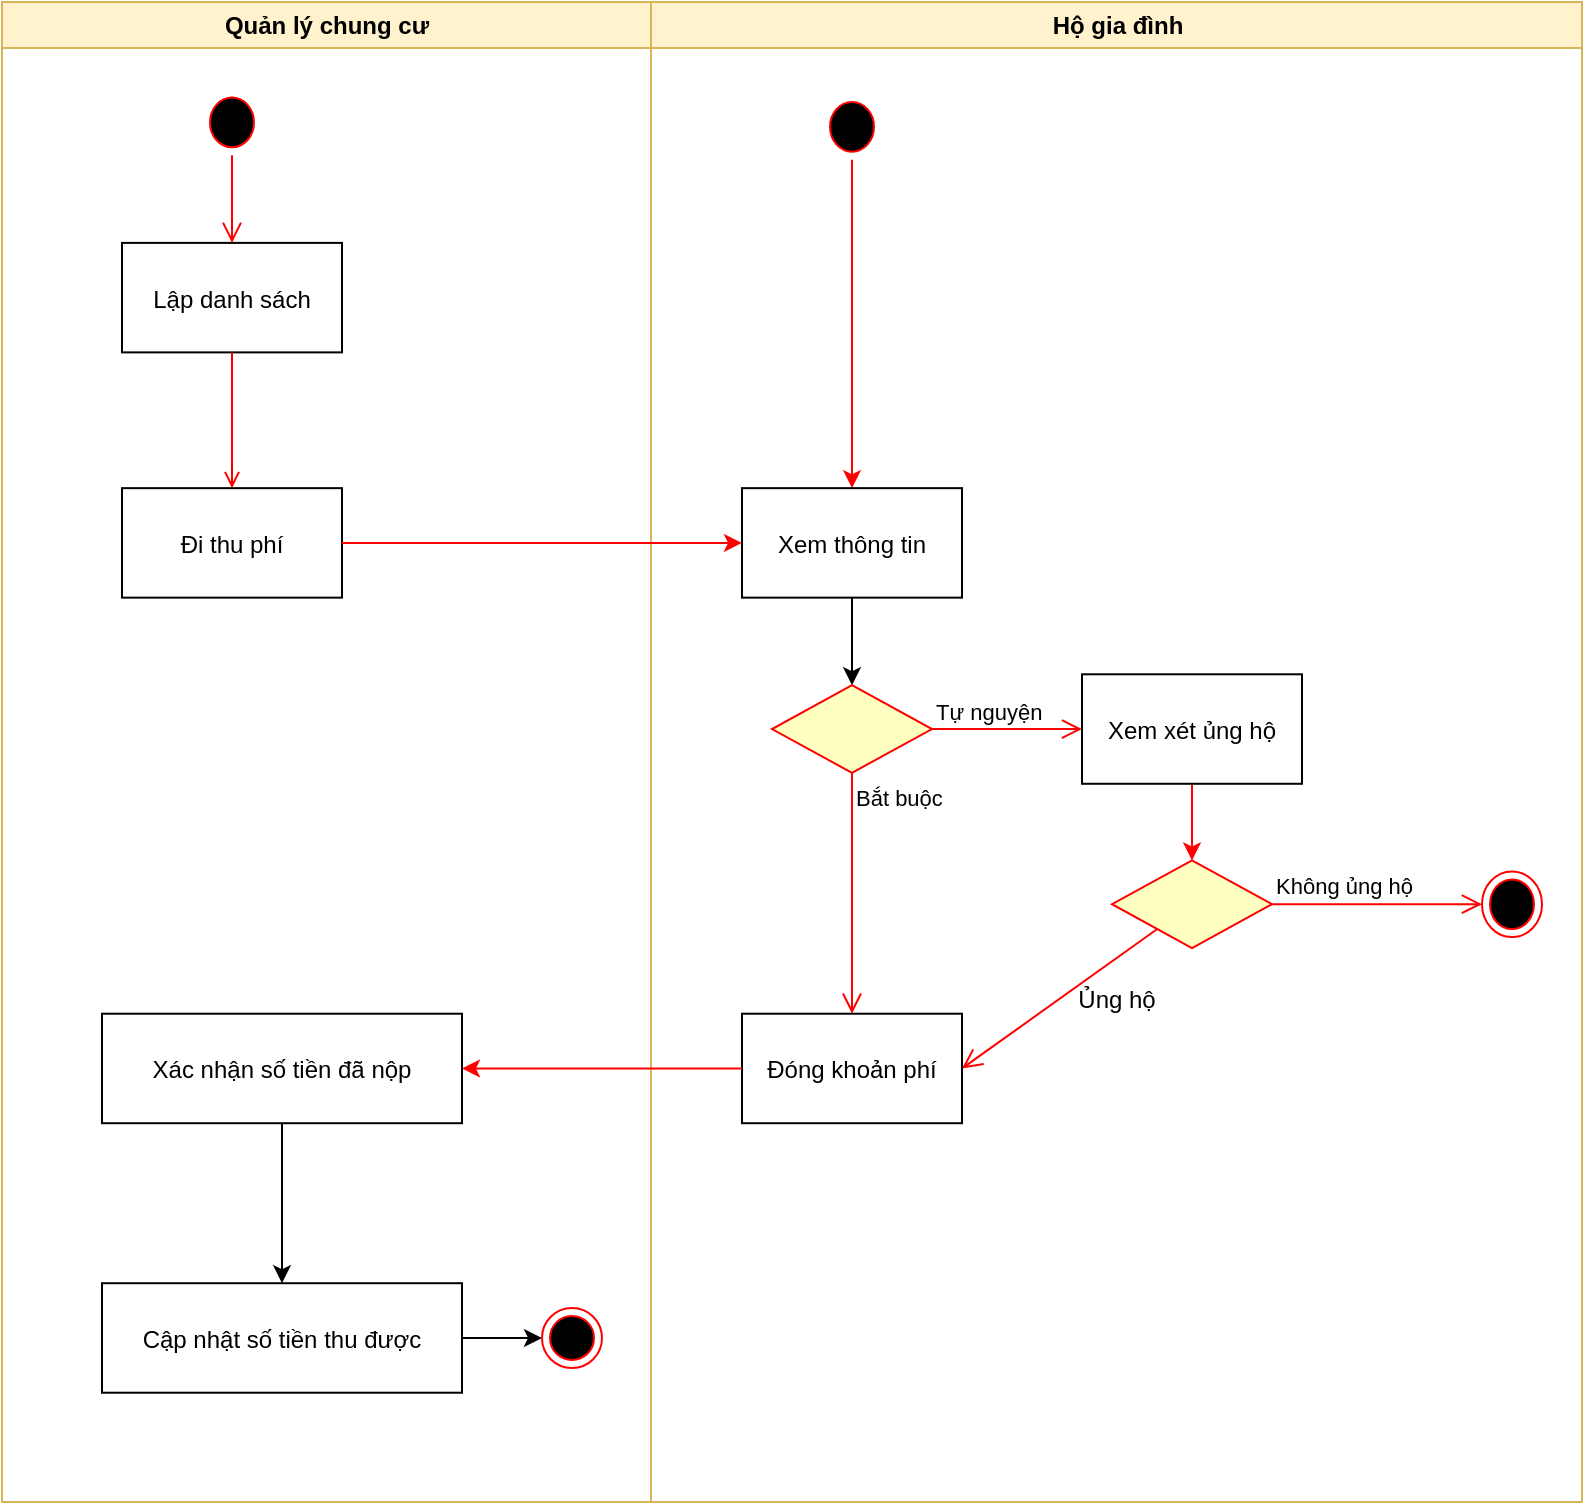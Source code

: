 <mxfile version="25.0.3">
  <diagram name="Page-1" id="e7e014a7-5840-1c2e-5031-d8a46d1fe8dd">
    <mxGraphModel dx="1235" dy="669" grid="1" gridSize="10" guides="1" tooltips="1" connect="1" arrows="1" fold="1" page="1" pageScale="1" pageWidth="1169" pageHeight="826" background="none" math="0" shadow="0">
      <root>
        <mxCell id="0" />
        <mxCell id="1" parent="0" />
        <mxCell id="2" value="Quản lý chung cư" style="swimlane;whiteSpace=wrap;fillColor=#fff2cc;strokeColor=#d6b656;" parent="1" vertex="1">
          <mxGeometry x="170" y="128" width="324.5" height="750" as="geometry" />
        </mxCell>
        <mxCell id="5" value="" style="ellipse;shape=startState;fillColor=#000000;strokeColor=#ff0000;" parent="2" vertex="1">
          <mxGeometry x="100" y="43.797" width="30" height="32.848" as="geometry" />
        </mxCell>
        <mxCell id="6" value="" style="edgeStyle=elbowEdgeStyle;elbow=horizontal;verticalAlign=bottom;endArrow=open;endSize=8;strokeColor=#FF0000;endFill=1;rounded=0" parent="2" source="5" target="7" edge="1">
          <mxGeometry x="100" y="43.797" as="geometry">
            <mxPoint x="115" y="120.443" as="targetPoint" />
          </mxGeometry>
        </mxCell>
        <mxCell id="7" value="Lập danh sách" style="" parent="2" vertex="1">
          <mxGeometry x="60" y="120.443" width="110" height="54.747" as="geometry" />
        </mxCell>
        <mxCell id="8" value="Đi thu phí" style="" parent="2" vertex="1">
          <mxGeometry x="60" y="243.076" width="110" height="54.747" as="geometry" />
        </mxCell>
        <mxCell id="9" value="" style="endArrow=open;strokeColor=#FF0000;endFill=1;rounded=0" parent="2" source="7" target="8" edge="1">
          <mxGeometry relative="1" as="geometry" />
        </mxCell>
        <mxCell id="zXokNd3CKHkxed-kSV-L-65" value="" style="edgeStyle=orthogonalEdgeStyle;rounded=0;orthogonalLoop=1;jettySize=auto;html=1;" edge="1" parent="2" source="zXokNd3CKHkxed-kSV-L-60" target="zXokNd3CKHkxed-kSV-L-64">
          <mxGeometry relative="1" as="geometry" />
        </mxCell>
        <mxCell id="zXokNd3CKHkxed-kSV-L-60" value="Xác nhận số tiền đã nộp" style="" vertex="1" parent="2">
          <mxGeometry x="50" y="505.861" width="180" height="54.747" as="geometry" />
        </mxCell>
        <mxCell id="zXokNd3CKHkxed-kSV-L-69" value="" style="edgeStyle=orthogonalEdgeStyle;rounded=0;orthogonalLoop=1;jettySize=auto;html=1;" edge="1" parent="2" source="zXokNd3CKHkxed-kSV-L-64">
          <mxGeometry relative="1" as="geometry">
            <mxPoint x="270.0" y="668.059" as="targetPoint" />
          </mxGeometry>
        </mxCell>
        <mxCell id="zXokNd3CKHkxed-kSV-L-64" value="Cập nhật số tiền thu được" style="" vertex="1" parent="2">
          <mxGeometry x="50" y="640.608" width="180" height="54.747" as="geometry" />
        </mxCell>
        <mxCell id="zXokNd3CKHkxed-kSV-L-70" value="" style="ellipse;html=1;shape=endState;fillColor=#000000;strokeColor=#ff0000;" vertex="1" parent="2">
          <mxGeometry x="270" y="652.98" width="30" height="30" as="geometry" />
        </mxCell>
        <mxCell id="3" value="Hộ gia đình" style="swimlane;whiteSpace=wrap;fillColor=#fff2cc;strokeColor=#d6b656;" parent="1" vertex="1">
          <mxGeometry x="494.5" y="128" width="465.5" height="750" as="geometry" />
        </mxCell>
        <mxCell id="zXokNd3CKHkxed-kSV-L-44" style="edgeStyle=orthogonalEdgeStyle;rounded=0;orthogonalLoop=1;jettySize=auto;html=1;entryX=0.5;entryY=0;entryDx=0;entryDy=0;strokeColor=#ff0000;" edge="1" parent="3" source="13" target="15">
          <mxGeometry relative="1" as="geometry" />
        </mxCell>
        <mxCell id="13" value="" style="ellipse;shape=startState;fillColor=#000000;strokeColor=#ff0000;" parent="3" vertex="1">
          <mxGeometry x="85.5" y="45.987" width="30" height="32.848" as="geometry" />
        </mxCell>
        <mxCell id="zXokNd3CKHkxed-kSV-L-49" style="rounded=0;orthogonalLoop=1;jettySize=auto;html=1;entryX=0.5;entryY=0;entryDx=0;entryDy=0;" edge="1" parent="3" source="15" target="zXokNd3CKHkxed-kSV-L-46">
          <mxGeometry relative="1" as="geometry" />
        </mxCell>
        <mxCell id="15" value="Xem thông tin" style="" parent="3" vertex="1">
          <mxGeometry x="45.5" y="243.076" width="110" height="54.747" as="geometry" />
        </mxCell>
        <mxCell id="zXokNd3CKHkxed-kSV-L-46" value="" style="rhombus;whiteSpace=wrap;html=1;fontColor=#000000;fillColor=#ffffc0;strokeColor=#ff0000;" vertex="1" parent="3">
          <mxGeometry x="60.5" y="341.62" width="80" height="43.797" as="geometry" />
        </mxCell>
        <mxCell id="zXokNd3CKHkxed-kSV-L-47" value="Tự nguyện&amp;nbsp;" style="edgeStyle=orthogonalEdgeStyle;html=1;align=left;verticalAlign=bottom;endArrow=open;endSize=8;strokeColor=#ff0000;rounded=0;" edge="1" source="zXokNd3CKHkxed-kSV-L-46" parent="3">
          <mxGeometry x="-1" relative="1" as="geometry">
            <mxPoint x="215.5" y="363.519" as="targetPoint" />
          </mxGeometry>
        </mxCell>
        <mxCell id="zXokNd3CKHkxed-kSV-L-48" value="Bắt buộc" style="html=1;align=left;verticalAlign=top;endArrow=open;endSize=8;strokeColor=#ff0000;rounded=0;entryX=0.5;entryY=0;entryDx=0;entryDy=0;" edge="1" source="zXokNd3CKHkxed-kSV-L-46" parent="3" target="zXokNd3CKHkxed-kSV-L-58">
          <mxGeometry x="-1" relative="1" as="geometry">
            <mxPoint x="100.5" y="451.114" as="targetPoint" />
          </mxGeometry>
        </mxCell>
        <mxCell id="zXokNd3CKHkxed-kSV-L-56" style="rounded=0;orthogonalLoop=1;jettySize=auto;html=1;exitX=0.5;exitY=1;exitDx=0;exitDy=0;entryX=0.5;entryY=0;entryDx=0;entryDy=0;strokeColor=#ff0000;" edge="1" parent="3" source="zXokNd3CKHkxed-kSV-L-50" target="zXokNd3CKHkxed-kSV-L-52">
          <mxGeometry relative="1" as="geometry" />
        </mxCell>
        <mxCell id="zXokNd3CKHkxed-kSV-L-50" value="Xem xét ủng hộ" style="" vertex="1" parent="3">
          <mxGeometry x="215.5" y="336.146" width="110" height="54.747" as="geometry" />
        </mxCell>
        <mxCell id="zXokNd3CKHkxed-kSV-L-52" value="" style="rhombus;whiteSpace=wrap;html=1;fontColor=#000000;fillColor=#ffffc0;strokeColor=#ff0000;" vertex="1" parent="3">
          <mxGeometry x="230.5" y="429.215" width="80" height="43.797" as="geometry" />
        </mxCell>
        <mxCell id="zXokNd3CKHkxed-kSV-L-53" value="Không ủng hộ" style="edgeStyle=orthogonalEdgeStyle;html=1;align=left;verticalAlign=bottom;endArrow=open;endSize=8;strokeColor=#ff0000;rounded=0;" edge="1" source="zXokNd3CKHkxed-kSV-L-52" parent="3">
          <mxGeometry x="-1" relative="1" as="geometry">
            <mxPoint x="415.5" y="451.114" as="targetPoint" />
          </mxGeometry>
        </mxCell>
        <mxCell id="zXokNd3CKHkxed-kSV-L-54" value="" style="html=1;align=left;verticalAlign=top;endArrow=open;endSize=8;strokeColor=#ff0000;rounded=0;entryX=1;entryY=0.5;entryDx=0;entryDy=0;" edge="1" source="zXokNd3CKHkxed-kSV-L-52" parent="3" target="zXokNd3CKHkxed-kSV-L-58">
          <mxGeometry x="-1" relative="1" as="geometry">
            <mxPoint x="270.5" y="538.709" as="targetPoint" />
          </mxGeometry>
        </mxCell>
        <mxCell id="zXokNd3CKHkxed-kSV-L-57" value="" style="ellipse;html=1;shape=endState;fillColor=#000000;strokeColor=#ff0000;" vertex="1" parent="3">
          <mxGeometry x="415.5" y="434.69" width="30" height="32.848" as="geometry" />
        </mxCell>
        <mxCell id="zXokNd3CKHkxed-kSV-L-58" value="Đóng khoản phí" style="" vertex="1" parent="3">
          <mxGeometry x="45.5" y="505.861" width="110" height="54.747" as="geometry" />
        </mxCell>
        <mxCell id="zXokNd3CKHkxed-kSV-L-59" value="Ủng hộ" style="text;html=1;align=center;verticalAlign=middle;resizable=0;points=[];autosize=1;strokeColor=none;fillColor=none;" vertex="1" parent="3">
          <mxGeometry x="202.75" y="483.962" width="60" height="30" as="geometry" />
        </mxCell>
        <mxCell id="zXokNd3CKHkxed-kSV-L-43" style="rounded=0;orthogonalLoop=1;jettySize=auto;html=1;entryX=0;entryY=0.5;entryDx=0;entryDy=0;fillColor=#f8cecc;strokeColor=#ff0000;" edge="1" parent="1" source="8" target="15">
          <mxGeometry relative="1" as="geometry" />
        </mxCell>
        <mxCell id="zXokNd3CKHkxed-kSV-L-61" style="rounded=0;orthogonalLoop=1;jettySize=auto;html=1;exitX=0;exitY=0.5;exitDx=0;exitDy=0;entryX=1;entryY=0.5;entryDx=0;entryDy=0;strokeColor=#ff0000;" edge="1" parent="1" source="zXokNd3CKHkxed-kSV-L-58" target="zXokNd3CKHkxed-kSV-L-60">
          <mxGeometry relative="1" as="geometry" />
        </mxCell>
      </root>
    </mxGraphModel>
  </diagram>
</mxfile>
